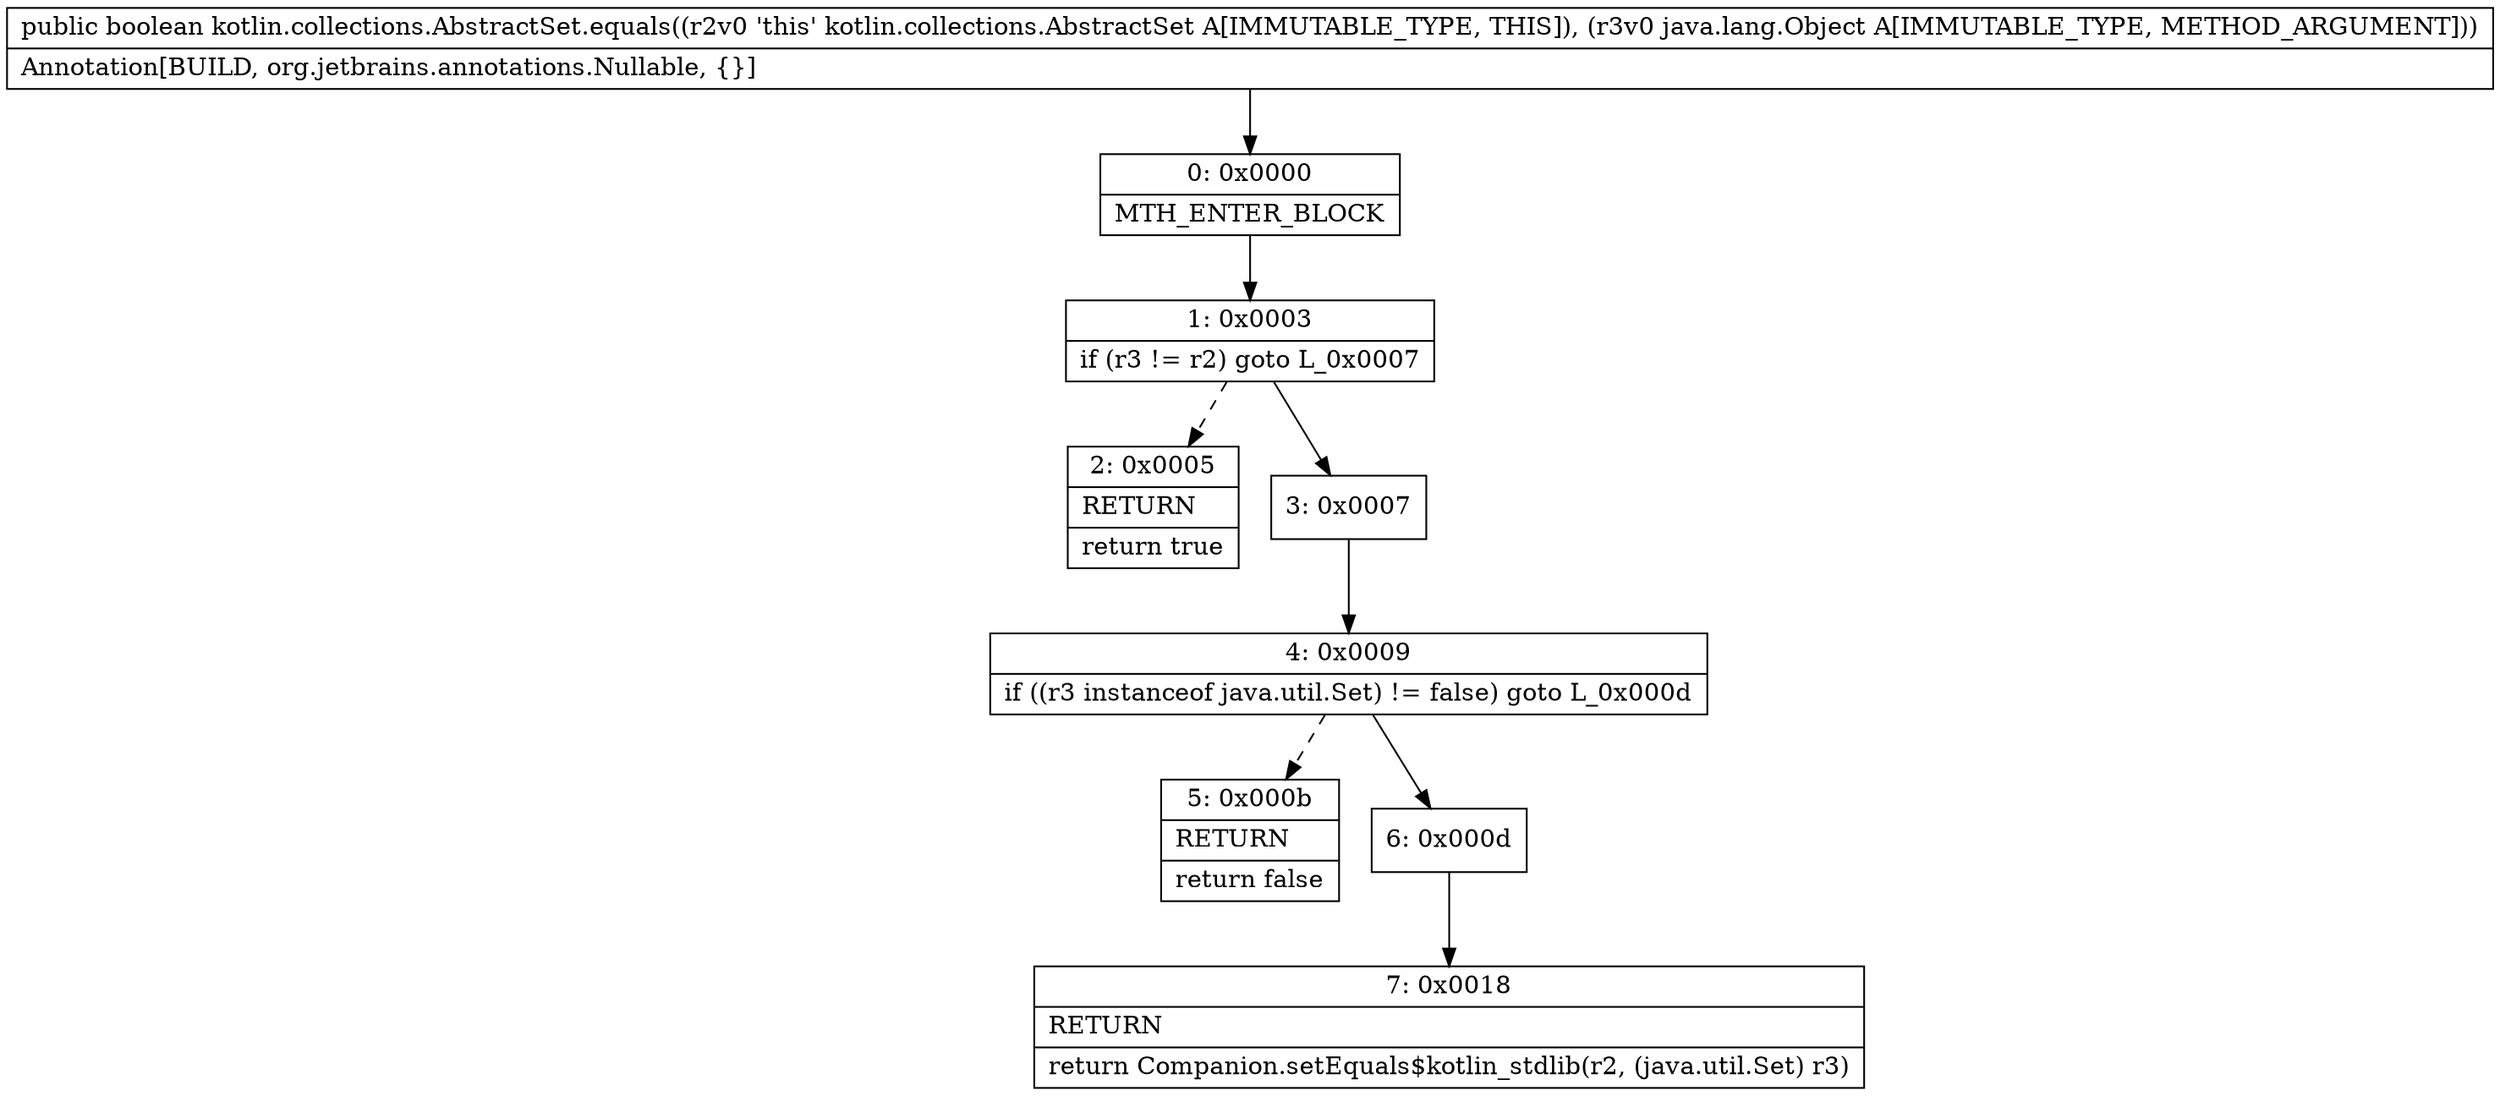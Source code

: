 digraph "CFG forkotlin.collections.AbstractSet.equals(Ljava\/lang\/Object;)Z" {
Node_0 [shape=record,label="{0\:\ 0x0000|MTH_ENTER_BLOCK\l}"];
Node_1 [shape=record,label="{1\:\ 0x0003|if (r3 != r2) goto L_0x0007\l}"];
Node_2 [shape=record,label="{2\:\ 0x0005|RETURN\l|return true\l}"];
Node_3 [shape=record,label="{3\:\ 0x0007}"];
Node_4 [shape=record,label="{4\:\ 0x0009|if ((r3 instanceof java.util.Set) != false) goto L_0x000d\l}"];
Node_5 [shape=record,label="{5\:\ 0x000b|RETURN\l|return false\l}"];
Node_6 [shape=record,label="{6\:\ 0x000d}"];
Node_7 [shape=record,label="{7\:\ 0x0018|RETURN\l|return Companion.setEquals$kotlin_stdlib(r2, (java.util.Set) r3)\l}"];
MethodNode[shape=record,label="{public boolean kotlin.collections.AbstractSet.equals((r2v0 'this' kotlin.collections.AbstractSet A[IMMUTABLE_TYPE, THIS]), (r3v0 java.lang.Object A[IMMUTABLE_TYPE, METHOD_ARGUMENT]))  | Annotation[BUILD, org.jetbrains.annotations.Nullable, \{\}]\l}"];
MethodNode -> Node_0;
Node_0 -> Node_1;
Node_1 -> Node_2[style=dashed];
Node_1 -> Node_3;
Node_3 -> Node_4;
Node_4 -> Node_5[style=dashed];
Node_4 -> Node_6;
Node_6 -> Node_7;
}

